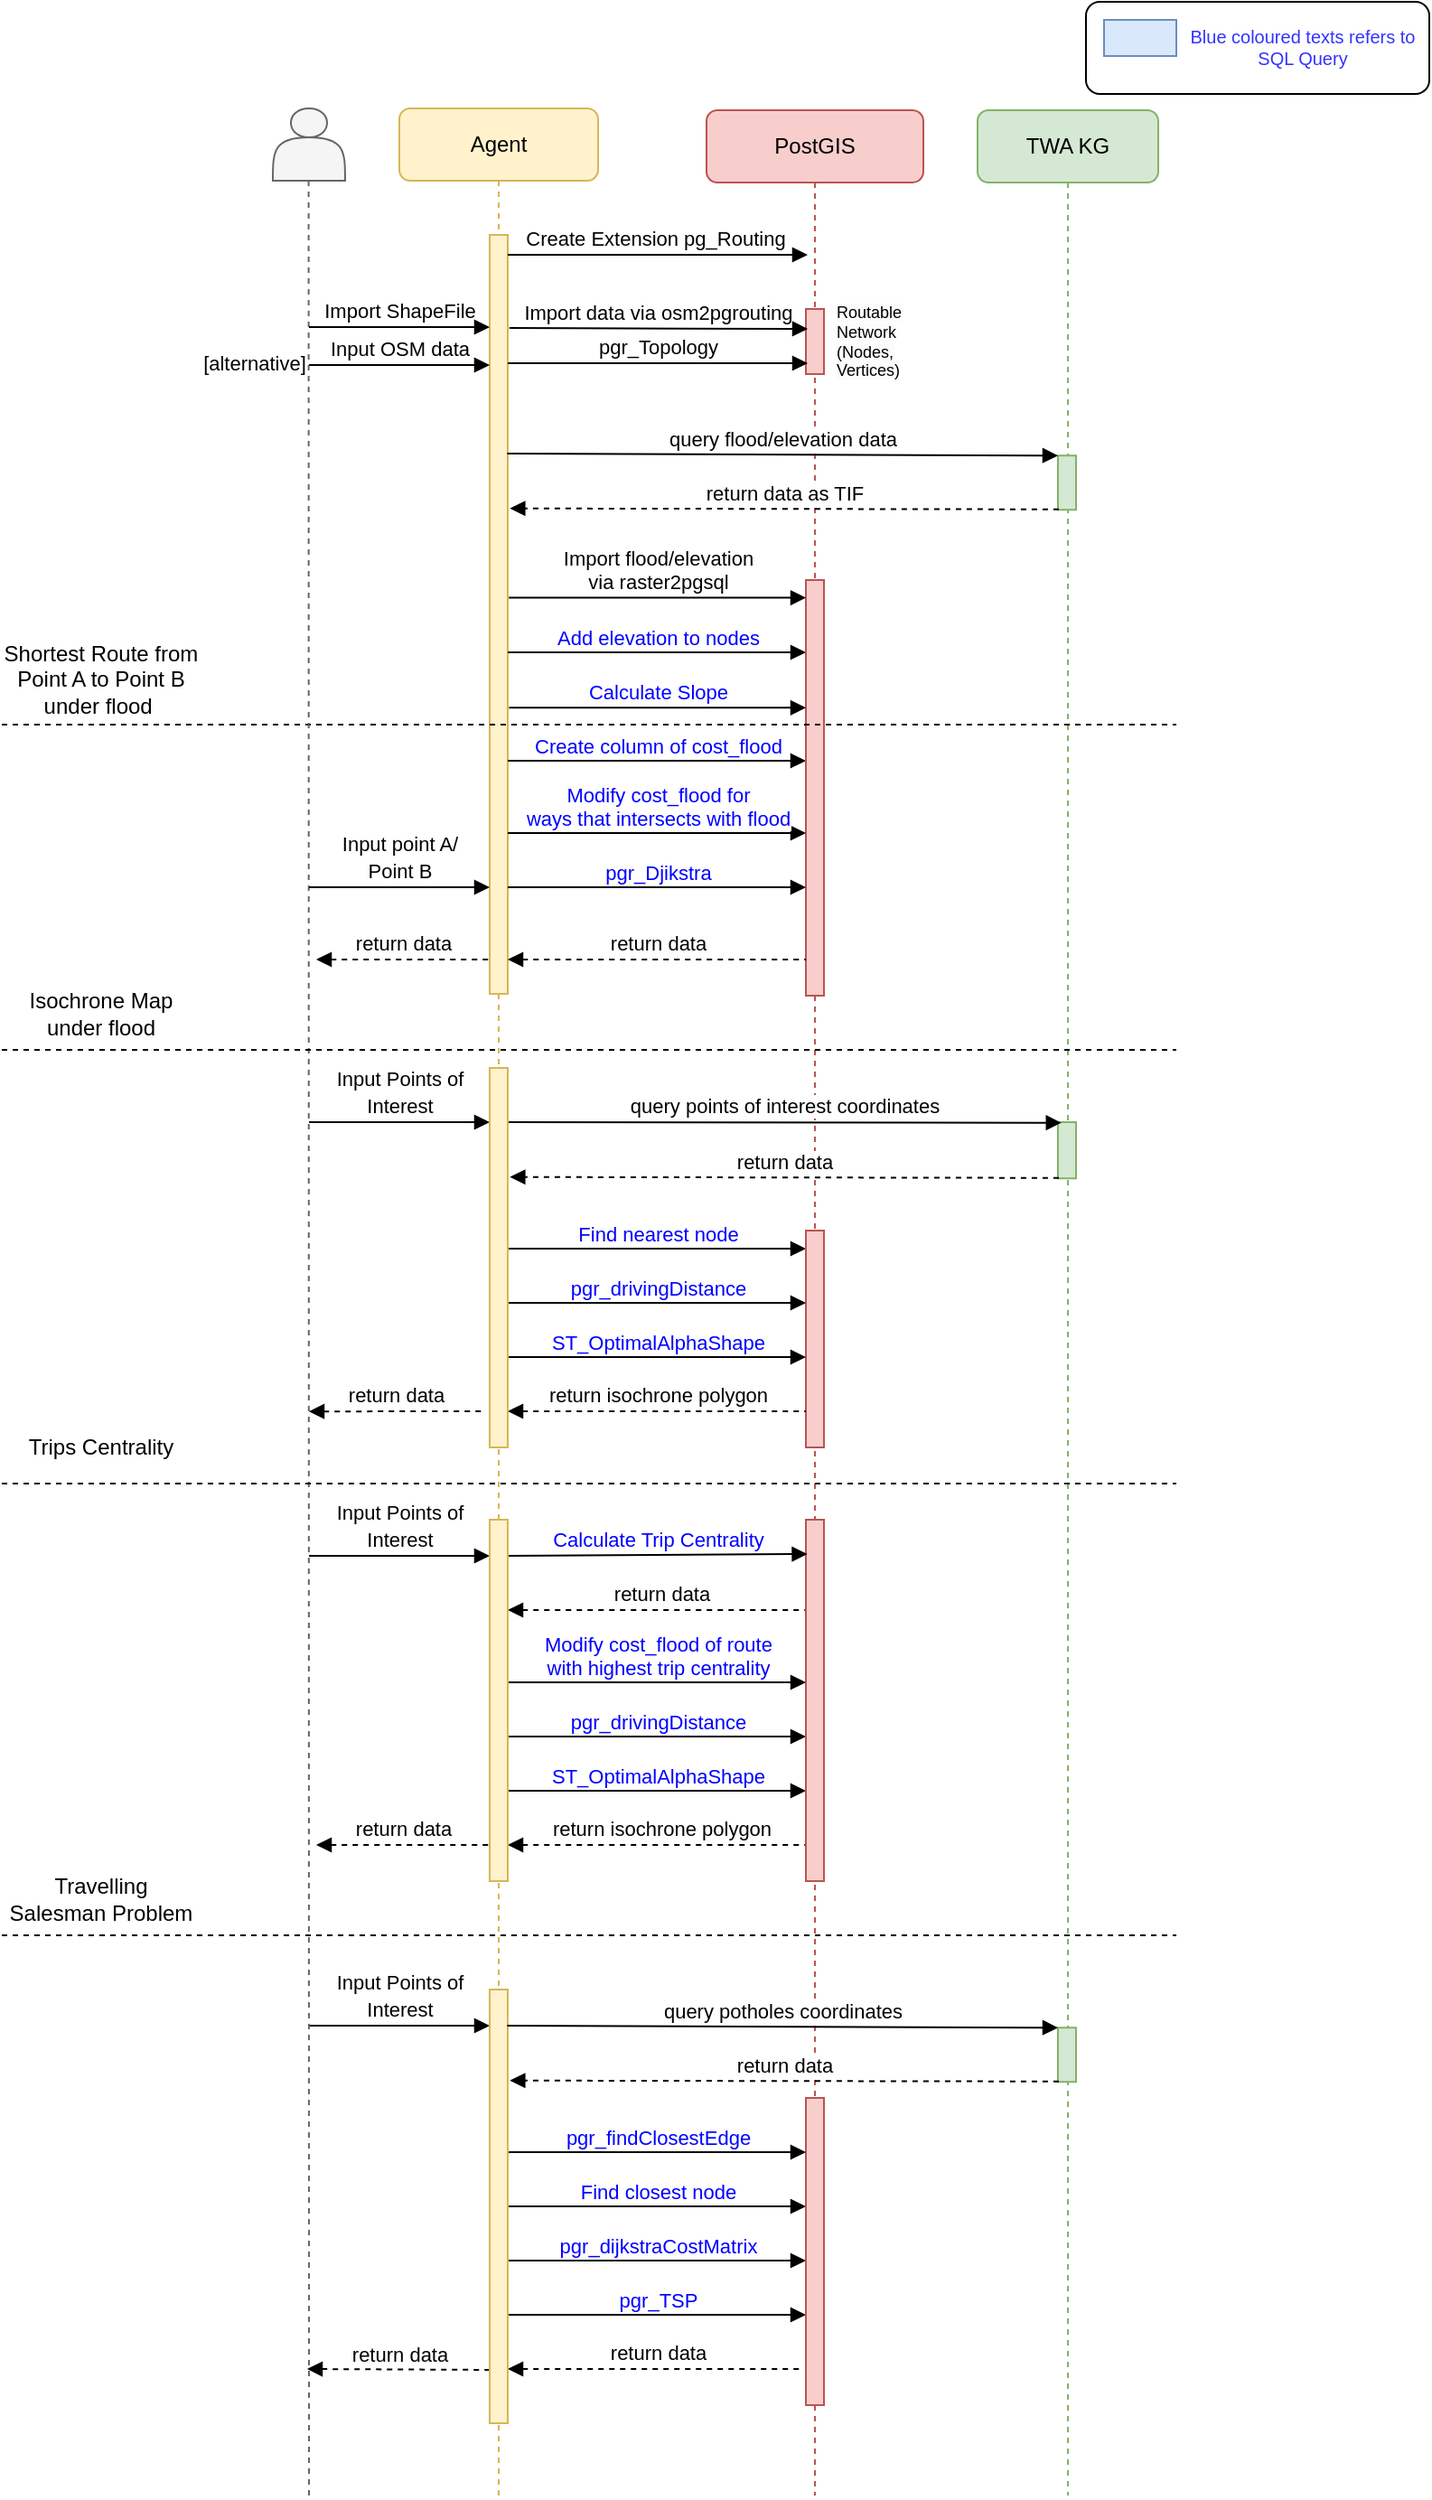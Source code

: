 <mxfile version="21.3.2" type="device">
  <diagram name="Page-1" id="13e1069c-82ec-6db2-03f1-153e76fe0fe0">
    <mxGraphModel dx="1731" dy="912" grid="1" gridSize="10" guides="1" tooltips="1" connect="1" arrows="1" fold="1" page="1" pageScale="1" pageWidth="850" pageHeight="1400" background="none" math="0" shadow="0">
      <root>
        <mxCell id="0" />
        <mxCell id="1" parent="0" />
        <mxCell id="7baba1c4bc27f4b0-2" value="Agent" style="shape=umlLifeline;perimeter=lifelinePerimeter;whiteSpace=wrap;html=1;container=1;collapsible=0;recursiveResize=0;outlineConnect=0;rounded=1;shadow=0;comic=0;labelBackgroundColor=none;strokeWidth=1;fontFamily=Helvetica;fontSize=12;align=center;fillColor=#fff2cc;strokeColor=#d6b656;size=40;" parent="1" vertex="1">
          <mxGeometry x="250" y="79" width="110" height="1321" as="geometry" />
        </mxCell>
        <mxCell id="7baba1c4bc27f4b0-10" value="" style="html=1;points=[];perimeter=orthogonalPerimeter;rounded=0;shadow=0;comic=0;labelBackgroundColor=none;strokeWidth=1;fontFamily=Helvetica;fontSize=12;align=center;fillColor=#fff2cc;strokeColor=#d6b656;" parent="7baba1c4bc27f4b0-2" vertex="1">
          <mxGeometry x="50" y="70" width="10" height="420" as="geometry" />
        </mxCell>
        <mxCell id="7baba1c4bc27f4b0-11" value="&lt;font style=&quot;font-size: 11px&quot;&gt;Input OSM data&lt;/font&gt;" style="html=1;verticalAlign=bottom;endArrow=block;labelBackgroundColor=none;fontFamily=Helvetica;fontSize=12;edgeStyle=elbowEdgeStyle;elbow=vertical;" parent="7baba1c4bc27f4b0-2" edge="1">
          <mxGeometry relative="1" as="geometry">
            <mxPoint x="-50" y="142" as="sourcePoint" />
            <mxPoint as="offset" />
            <mxPoint x="50" y="142" as="targetPoint" />
          </mxGeometry>
        </mxCell>
        <mxCell id="jPtnPKBCRb5HNoMUkQSy-31" value="" style="html=1;verticalAlign=bottom;endArrow=block;rounded=0;endFill=1;endSize=6;fontFamily=Helvetica;exitX=1.143;exitY=0.544;exitDx=0;exitDy=0;exitPerimeter=0;" parent="7baba1c4bc27f4b0-2" target="t_Ti84ju1iwW1GZTYooi-32" edge="1">
          <mxGeometry x="0.003" relative="1" as="geometry">
            <mxPoint x="60" y="361" as="sourcePoint" />
            <mxPoint as="offset" />
            <mxPoint x="200" y="361" as="targetPoint" />
          </mxGeometry>
        </mxCell>
        <mxCell id="jPtnPKBCRb5HNoMUkQSy-32" value="Create column of cost_flood" style="edgeLabel;html=1;align=center;verticalAlign=bottom;resizable=0;points=[];fontColor=#0000FF;" parent="jPtnPKBCRb5HNoMUkQSy-31" vertex="1" connectable="0">
          <mxGeometry relative="1" as="geometry">
            <mxPoint as="offset" />
          </mxGeometry>
        </mxCell>
        <mxCell id="jPtnPKBCRb5HNoMUkQSy-33" value="" style="html=1;verticalAlign=bottom;endArrow=block;rounded=0;endFill=1;endSize=6;fontFamily=Helvetica;" parent="7baba1c4bc27f4b0-2" target="t_Ti84ju1iwW1GZTYooi-32" edge="1">
          <mxGeometry x="0.003" relative="1" as="geometry">
            <mxPoint x="60" y="301" as="sourcePoint" />
            <mxPoint as="offset" />
            <mxPoint x="220" y="301" as="targetPoint" />
          </mxGeometry>
        </mxCell>
        <mxCell id="jPtnPKBCRb5HNoMUkQSy-34" value="Add elevation to nodes" style="edgeLabel;html=1;align=center;verticalAlign=bottom;resizable=0;points=[];fontColor=#0000FF;" parent="jPtnPKBCRb5HNoMUkQSy-33" vertex="1" connectable="0">
          <mxGeometry relative="1" as="geometry">
            <mxPoint as="offset" />
          </mxGeometry>
        </mxCell>
        <mxCell id="yroGHbSk9mLoKnZrlHjl-5" value="&lt;font style=&quot;font-size: 11px&quot;&gt;return data&lt;/font&gt;" style="html=1;verticalAlign=bottom;endArrow=none;entryX=0;entryY=0;labelBackgroundColor=default;fontFamily=Helvetica;fontSize=11;edgeStyle=elbowEdgeStyle;elbow=vertical;dashed=1;startArrow=block;startFill=1;endFill=0;rounded=0;endSize=6;" parent="7baba1c4bc27f4b0-2" edge="1">
          <mxGeometry relative="1" as="geometry">
            <mxPoint x="-46" y="471.0" as="sourcePoint" />
            <mxPoint x="50" y="471.17" as="targetPoint" />
          </mxGeometry>
        </mxCell>
        <mxCell id="yroGHbSk9mLoKnZrlHjl-9" value="&lt;font style=&quot;font-size: 11px&quot;&gt;return data&lt;/font&gt;" style="html=1;verticalAlign=bottom;endArrow=none;entryX=0;entryY=0;labelBackgroundColor=default;fontFamily=Helvetica;fontSize=11;edgeStyle=elbowEdgeStyle;elbow=vertical;dashed=1;startArrow=block;startFill=1;endFill=0;rounded=0;endSize=6;" parent="7baba1c4bc27f4b0-2" edge="1">
          <mxGeometry relative="1" as="geometry">
            <mxPoint x="-50" y="721.1" as="sourcePoint" />
            <mxPoint x="46" y="721.27" as="targetPoint" />
          </mxGeometry>
        </mxCell>
        <mxCell id="yroGHbSk9mLoKnZrlHjl-36" value="&lt;font style=&quot;font-size: 11px&quot;&gt;return data&lt;/font&gt;" style="html=1;verticalAlign=bottom;endArrow=none;labelBackgroundColor=default;fontFamily=Helvetica;fontSize=11;edgeStyle=elbowEdgeStyle;elbow=vertical;dashed=1;startArrow=block;startFill=1;endFill=0;rounded=0;endSize=6;" parent="7baba1c4bc27f4b0-2" target="7baba1c4bc27f4b0-3" edge="1">
          <mxGeometry relative="1" as="geometry">
            <mxPoint x="60" y="831" as="sourcePoint" />
            <mxPoint x="200" y="831" as="targetPoint" />
            <Array as="points">
              <mxPoint x="60" y="831" />
            </Array>
          </mxGeometry>
        </mxCell>
        <mxCell id="yroGHbSk9mLoKnZrlHjl-47" value="&lt;font style=&quot;font-size: 11px&quot;&gt;return data&lt;/font&gt;" style="html=1;verticalAlign=bottom;endArrow=none;entryX=0;entryY=0;labelBackgroundColor=default;fontFamily=Helvetica;fontSize=11;edgeStyle=elbowEdgeStyle;elbow=vertical;dashed=1;startArrow=block;startFill=1;endFill=0;rounded=0;endSize=6;" parent="7baba1c4bc27f4b0-2" edge="1">
          <mxGeometry relative="1" as="geometry">
            <mxPoint x="-46" y="961" as="sourcePoint" />
            <mxPoint x="50" y="961.17" as="targetPoint" />
          </mxGeometry>
        </mxCell>
        <mxCell id="p0byIvA4VLlAtnDWS7G8-28" value="" style="html=1;verticalAlign=bottom;endArrow=block;rounded=0;endFill=1;endSize=6;fontFamily=Helvetica;exitX=1.143;exitY=0.544;exitDx=0;exitDy=0;exitPerimeter=0;" parent="7baba1c4bc27f4b0-2" edge="1">
          <mxGeometry x="0.003" relative="1" as="geometry">
            <mxPoint x="60" y="1221" as="sourcePoint" />
            <mxPoint as="offset" />
            <mxPoint x="225" y="1221" as="targetPoint" />
          </mxGeometry>
        </mxCell>
        <mxCell id="p0byIvA4VLlAtnDWS7G8-29" value="pgr_TSP" style="edgeLabel;html=1;align=center;verticalAlign=bottom;resizable=0;points=[];fontColor=#0000FF;" parent="p0byIvA4VLlAtnDWS7G8-28" vertex="1" connectable="0">
          <mxGeometry relative="1" as="geometry">
            <mxPoint as="offset" />
          </mxGeometry>
        </mxCell>
        <mxCell id="p0byIvA4VLlAtnDWS7G8-7" value="&lt;font style=&quot;font-size: 11px&quot;&gt;return data&lt;/font&gt;" style="html=1;verticalAlign=bottom;endArrow=none;labelBackgroundColor=default;fontFamily=Helvetica;fontSize=11;edgeStyle=elbowEdgeStyle;elbow=vertical;dashed=1;startArrow=block;startFill=1;endFill=0;rounded=0;endSize=6;entryX=-0.237;entryY=0.891;entryDx=0;entryDy=0;entryPerimeter=0;" parent="7baba1c4bc27f4b0-2" target="p0byIvA4VLlAtnDWS7G8-9" edge="1">
          <mxGeometry x="0.004" relative="1" as="geometry">
            <mxPoint x="60" y="1251" as="sourcePoint" />
            <mxPoint x="230" y="1251" as="targetPoint" />
            <Array as="points">
              <mxPoint x="60" y="1251" />
            </Array>
            <mxPoint as="offset" />
          </mxGeometry>
        </mxCell>
        <mxCell id="p0byIvA4VLlAtnDWS7G8-2" value="&lt;font style=&quot;font-size: 11px&quot;&gt;return data&lt;/font&gt;" style="html=1;verticalAlign=bottom;endArrow=none;entryX=0.159;entryY=0.961;labelBackgroundColor=default;fontFamily=Helvetica;fontSize=11;edgeStyle=elbowEdgeStyle;elbow=vertical;dashed=1;startArrow=block;startFill=1;endFill=0;rounded=0;endSize=6;entryDx=0;entryDy=0;entryPerimeter=0;" parent="7baba1c4bc27f4b0-2" edge="1">
          <mxGeometry relative="1" as="geometry">
            <mxPoint x="-51" y="1251" as="sourcePoint" />
            <mxPoint x="51.59" y="1251.64" as="targetPoint" />
          </mxGeometry>
        </mxCell>
        <mxCell id="7baba1c4bc27f4b0-3" value="PostGIS" style="shape=umlLifeline;perimeter=lifelinePerimeter;whiteSpace=wrap;html=1;container=1;collapsible=0;recursiveResize=0;outlineConnect=0;rounded=1;shadow=0;comic=0;labelBackgroundColor=none;strokeWidth=1;fontFamily=Helvetica;fontSize=12;align=center;fillColor=#f8cecc;strokeColor=#b85450;" parent="1" vertex="1">
          <mxGeometry x="420" y="80" width="120" height="1320" as="geometry" />
        </mxCell>
        <mxCell id="jPtnPKBCRb5HNoMUkQSy-24" style="edgeStyle=orthogonalEdgeStyle;rounded=0;orthogonalLoop=1;jettySize=auto;html=1;" parent="7baba1c4bc27f4b0-3" source="t_Ti84ju1iwW1GZTYooi-32" target="7baba1c4bc27f4b0-3" edge="1">
          <mxGeometry relative="1" as="geometry">
            <Array as="points">
              <mxPoint x="90" y="410" />
              <mxPoint x="90" y="410" />
            </Array>
          </mxGeometry>
        </mxCell>
        <mxCell id="t_Ti84ju1iwW1GZTYooi-32" value="" style="html=1;points=[];perimeter=orthogonalPerimeter;fillColor=#f8cecc;fontFamily=Helvetica;strokeColor=#b85450;" parent="7baba1c4bc27f4b0-3" vertex="1">
          <mxGeometry x="55" y="260" width="10" height="230" as="geometry" />
        </mxCell>
        <mxCell id="jPtnPKBCRb5HNoMUkQSy-12" value="" style="html=1;points=[];perimeter=orthogonalPerimeter;fillColor=#f8cecc;fontFamily=Helvetica;strokeColor=#b85450;" parent="7baba1c4bc27f4b0-3" vertex="1">
          <mxGeometry x="55" y="110" width="10" height="36" as="geometry" />
        </mxCell>
        <mxCell id="jPtnPKBCRb5HNoMUkQSy-14" value="&lt;span style=&quot;color: rgb(0, 0, 0); font-family: Helvetica; font-size: 9px; font-style: normal; font-variant-ligatures: normal; font-variant-caps: normal; font-weight: 400; letter-spacing: normal; orphans: 2; text-align: center; text-indent: 0px; text-transform: none; widows: 2; word-spacing: 0px; -webkit-text-stroke-width: 0px; background-color: rgb(251, 251, 251); text-decoration-thickness: initial; text-decoration-style: initial; text-decoration-color: initial; float: none; display: inline !important;&quot;&gt;Routable Network (Nodes, Vertices)&lt;/span&gt;" style="text;whiteSpace=wrap;html=1;fontSize=9;" parent="7baba1c4bc27f4b0-3" vertex="1">
          <mxGeometry x="70" y="100" width="40" height="40" as="geometry" />
        </mxCell>
        <mxCell id="jPtnPKBCRb5HNoMUkQSy-15" style="edgeStyle=orthogonalEdgeStyle;rounded=0;orthogonalLoop=1;jettySize=auto;html=1;exitX=0.5;exitY=1;exitDx=0;exitDy=0;" parent="7baba1c4bc27f4b0-3" source="jPtnPKBCRb5HNoMUkQSy-14" target="jPtnPKBCRb5HNoMUkQSy-14" edge="1">
          <mxGeometry relative="1" as="geometry" />
        </mxCell>
        <mxCell id="yroGHbSk9mLoKnZrlHjl-19" value="" style="html=1;verticalAlign=bottom;endArrow=block;rounded=0;endFill=1;endSize=6;fontFamily=Helvetica;exitX=1.143;exitY=0.544;exitDx=0;exitDy=0;exitPerimeter=0;" parent="7baba1c4bc27f4b0-3" target="yroGHbSk9mLoKnZrlHjl-24" edge="1">
          <mxGeometry x="0.003" relative="1" as="geometry">
            <mxPoint x="-110" y="630" as="sourcePoint" />
            <mxPoint as="offset" />
            <mxPoint x="40" y="630" as="targetPoint" />
          </mxGeometry>
        </mxCell>
        <mxCell id="yroGHbSk9mLoKnZrlHjl-20" value="Find nearest node" style="edgeLabel;html=1;align=center;verticalAlign=bottom;resizable=0;points=[];fontColor=#0000FF;" parent="yroGHbSk9mLoKnZrlHjl-19" vertex="1" connectable="0">
          <mxGeometry relative="1" as="geometry">
            <mxPoint as="offset" />
          </mxGeometry>
        </mxCell>
        <mxCell id="yroGHbSk9mLoKnZrlHjl-24" value="" style="html=1;points=[];perimeter=orthogonalPerimeter;fillColor=#f8cecc;fontFamily=Helvetica;strokeColor=#b85450;" parent="7baba1c4bc27f4b0-3" vertex="1">
          <mxGeometry x="55" y="620" width="10" height="120" as="geometry" />
        </mxCell>
        <mxCell id="yroGHbSk9mLoKnZrlHjl-21" value="" style="html=1;verticalAlign=bottom;endArrow=block;rounded=0;endFill=1;endSize=6;fontFamily=Helvetica;exitX=1.143;exitY=0.544;exitDx=0;exitDy=0;exitPerimeter=0;" parent="7baba1c4bc27f4b0-3" target="yroGHbSk9mLoKnZrlHjl-24" edge="1">
          <mxGeometry x="0.003" relative="1" as="geometry">
            <mxPoint x="-110" y="660" as="sourcePoint" />
            <mxPoint as="offset" />
            <mxPoint x="40" y="660" as="targetPoint" />
          </mxGeometry>
        </mxCell>
        <mxCell id="yroGHbSk9mLoKnZrlHjl-22" value="pgr_drivingDistance" style="edgeLabel;html=1;align=center;verticalAlign=bottom;resizable=0;points=[];fontColor=#0000FF;" parent="yroGHbSk9mLoKnZrlHjl-21" vertex="1" connectable="0">
          <mxGeometry relative="1" as="geometry">
            <mxPoint as="offset" />
          </mxGeometry>
        </mxCell>
        <mxCell id="yroGHbSk9mLoKnZrlHjl-26" value="" style="html=1;verticalAlign=bottom;endArrow=block;rounded=0;endFill=1;endSize=6;fontFamily=Helvetica;exitX=1.143;exitY=0.544;exitDx=0;exitDy=0;exitPerimeter=0;" parent="7baba1c4bc27f4b0-3" target="yroGHbSk9mLoKnZrlHjl-24" edge="1">
          <mxGeometry x="0.003" relative="1" as="geometry">
            <mxPoint x="-110" y="690" as="sourcePoint" />
            <mxPoint as="offset" />
            <mxPoint x="40" y="690" as="targetPoint" />
          </mxGeometry>
        </mxCell>
        <mxCell id="yroGHbSk9mLoKnZrlHjl-27" value="ST_OptimalAlphaShape" style="edgeLabel;html=1;align=center;verticalAlign=bottom;resizable=0;points=[];fontColor=#0000FF;" parent="yroGHbSk9mLoKnZrlHjl-26" vertex="1" connectable="0">
          <mxGeometry relative="1" as="geometry">
            <mxPoint as="offset" />
          </mxGeometry>
        </mxCell>
        <mxCell id="yroGHbSk9mLoKnZrlHjl-28" value="&lt;font style=&quot;font-size: 11px&quot;&gt;return isochrone polygon&lt;/font&gt;" style="html=1;verticalAlign=bottom;endArrow=none;labelBackgroundColor=default;fontFamily=Helvetica;fontSize=11;edgeStyle=elbowEdgeStyle;elbow=vertical;dashed=1;startArrow=block;startFill=1;endFill=0;rounded=0;endSize=6;" parent="7baba1c4bc27f4b0-3" target="yroGHbSk9mLoKnZrlHjl-24" edge="1">
          <mxGeometry relative="1" as="geometry">
            <mxPoint x="-110" y="720" as="sourcePoint" />
            <mxPoint x="40" y="720" as="targetPoint" />
            <Array as="points">
              <mxPoint x="-110" y="720" />
            </Array>
          </mxGeometry>
        </mxCell>
        <mxCell id="yroGHbSk9mLoKnZrlHjl-41" value="" style="html=1;verticalAlign=bottom;endArrow=block;rounded=0;endFill=1;endSize=6;fontFamily=Helvetica;exitX=1.143;exitY=0.544;exitDx=0;exitDy=0;exitPerimeter=0;" parent="7baba1c4bc27f4b0-3" target="yroGHbSk9mLoKnZrlHjl-30" edge="1">
          <mxGeometry x="0.003" relative="1" as="geometry">
            <mxPoint x="-110" y="900" as="sourcePoint" />
            <mxPoint as="offset" />
            <mxPoint x="40" y="900" as="targetPoint" />
          </mxGeometry>
        </mxCell>
        <mxCell id="yroGHbSk9mLoKnZrlHjl-42" value="pgr_drivingDistance" style="edgeLabel;html=1;align=center;verticalAlign=bottom;resizable=0;points=[];fontColor=#0000FF;" parent="yroGHbSk9mLoKnZrlHjl-41" vertex="1" connectable="0">
          <mxGeometry relative="1" as="geometry">
            <mxPoint as="offset" />
          </mxGeometry>
        </mxCell>
        <mxCell id="yroGHbSk9mLoKnZrlHjl-43" value="" style="html=1;verticalAlign=bottom;endArrow=block;rounded=0;endFill=1;endSize=6;fontFamily=Helvetica;exitX=1.143;exitY=0.544;exitDx=0;exitDy=0;exitPerimeter=0;" parent="7baba1c4bc27f4b0-3" target="yroGHbSk9mLoKnZrlHjl-30" edge="1">
          <mxGeometry x="0.003" relative="1" as="geometry">
            <mxPoint x="-110" y="930" as="sourcePoint" />
            <mxPoint as="offset" />
            <mxPoint x="40" y="930" as="targetPoint" />
          </mxGeometry>
        </mxCell>
        <mxCell id="yroGHbSk9mLoKnZrlHjl-44" value="ST_OptimalAlphaShape" style="edgeLabel;html=1;align=center;verticalAlign=bottom;resizable=0;points=[];fontColor=#0000FF;" parent="yroGHbSk9mLoKnZrlHjl-43" vertex="1" connectable="0">
          <mxGeometry relative="1" as="geometry">
            <mxPoint as="offset" />
          </mxGeometry>
        </mxCell>
        <mxCell id="yroGHbSk9mLoKnZrlHjl-45" value="&lt;font style=&quot;font-size: 11px&quot;&gt;return isochrone polygon&lt;/font&gt;" style="html=1;verticalAlign=bottom;endArrow=none;labelBackgroundColor=default;fontFamily=Helvetica;fontSize=11;edgeStyle=elbowEdgeStyle;elbow=vertical;dashed=1;startArrow=block;startFill=1;endFill=0;rounded=0;endSize=6;" parent="7baba1c4bc27f4b0-3" target="7baba1c4bc27f4b0-3" edge="1">
          <mxGeometry relative="1" as="geometry">
            <mxPoint x="-110" y="960" as="sourcePoint" />
            <mxPoint x="30" y="960" as="targetPoint" />
            <Array as="points">
              <mxPoint x="-110" y="960" />
            </Array>
          </mxGeometry>
        </mxCell>
        <mxCell id="p0byIvA4VLlAtnDWS7G8-3" value="" style="html=1;verticalAlign=bottom;endArrow=block;rounded=0;endFill=1;endSize=6;fontFamily=Helvetica;exitX=1.143;exitY=0.544;exitDx=0;exitDy=0;exitPerimeter=0;" parent="7baba1c4bc27f4b0-3" target="p0byIvA4VLlAtnDWS7G8-9" edge="1">
          <mxGeometry x="0.003" relative="1" as="geometry">
            <mxPoint x="-110" y="1160" as="sourcePoint" />
            <mxPoint as="offset" />
            <mxPoint x="40" y="1160" as="targetPoint" />
          </mxGeometry>
        </mxCell>
        <mxCell id="p0byIvA4VLlAtnDWS7G8-4" value="Find closest node" style="edgeLabel;html=1;align=center;verticalAlign=bottom;resizable=0;points=[];fontColor=#0000FF;" parent="p0byIvA4VLlAtnDWS7G8-3" vertex="1" connectable="0">
          <mxGeometry relative="1" as="geometry">
            <mxPoint as="offset" />
          </mxGeometry>
        </mxCell>
        <mxCell id="p0byIvA4VLlAtnDWS7G8-5" value="" style="html=1;verticalAlign=bottom;endArrow=block;rounded=0;endFill=1;endSize=6;fontFamily=Helvetica;exitX=1.143;exitY=0.544;exitDx=0;exitDy=0;exitPerimeter=0;" parent="7baba1c4bc27f4b0-3" target="p0byIvA4VLlAtnDWS7G8-9" edge="1">
          <mxGeometry x="0.003" relative="1" as="geometry">
            <mxPoint x="-110" y="1190" as="sourcePoint" />
            <mxPoint as="offset" />
            <mxPoint x="40" y="1190" as="targetPoint" />
          </mxGeometry>
        </mxCell>
        <mxCell id="p0byIvA4VLlAtnDWS7G8-6" value="pgr_dijkstraCostMatrix" style="edgeLabel;html=1;align=center;verticalAlign=bottom;resizable=0;points=[];fontColor=#0000FF;" parent="p0byIvA4VLlAtnDWS7G8-5" vertex="1" connectable="0">
          <mxGeometry relative="1" as="geometry">
            <mxPoint as="offset" />
          </mxGeometry>
        </mxCell>
        <mxCell id="p0byIvA4VLlAtnDWS7G8-8" value="&lt;span style=&quot;font-size: 11px;&quot;&gt;Input Points of &lt;br&gt;Interest&lt;/span&gt;" style="html=1;verticalAlign=bottom;endArrow=block;labelBackgroundColor=none;fontFamily=Helvetica;fontSize=12;edgeStyle=elbowEdgeStyle;elbow=vertical;" parent="7baba1c4bc27f4b0-3" edge="1">
          <mxGeometry relative="1" as="geometry">
            <mxPoint x="-220" y="1060.03" as="sourcePoint" />
            <mxPoint as="offset" />
            <mxPoint x="-120" y="1060.03" as="targetPoint" />
          </mxGeometry>
        </mxCell>
        <mxCell id="p0byIvA4VLlAtnDWS7G8-9" value="" style="html=1;points=[];perimeter=orthogonalPerimeter;fillColor=#f8cecc;fontFamily=Helvetica;strokeColor=#b85450;" parent="7baba1c4bc27f4b0-3" vertex="1">
          <mxGeometry x="55" y="1100" width="10" height="170" as="geometry" />
        </mxCell>
        <mxCell id="p0byIvA4VLlAtnDWS7G8-12" value="" style="html=1;verticalAlign=bottom;endArrow=block;rounded=0;endFill=1;endSize=6;fontFamily=Helvetica;" parent="7baba1c4bc27f4b0-3" target="p0byIvA4VLlAtnDWS7G8-9" edge="1">
          <mxGeometry x="0.003" relative="1" as="geometry">
            <mxPoint x="-110" y="1130" as="sourcePoint" />
            <mxPoint as="offset" />
            <mxPoint x="50" y="1130" as="targetPoint" />
          </mxGeometry>
        </mxCell>
        <mxCell id="p0byIvA4VLlAtnDWS7G8-13" value="pgr_findClosestEdge" style="edgeLabel;html=1;align=center;verticalAlign=bottom;resizable=0;points=[];fontColor=#0000FF;" parent="p0byIvA4VLlAtnDWS7G8-12" vertex="1" connectable="0">
          <mxGeometry relative="1" as="geometry">
            <mxPoint as="offset" />
          </mxGeometry>
        </mxCell>
        <mxCell id="p0byIvA4VLlAtnDWS7G8-14" value="" style="html=1;points=[];perimeter=orthogonalPerimeter;rounded=0;shadow=0;comic=0;labelBackgroundColor=none;strokeWidth=1;fontFamily=Helvetica;fontSize=12;align=center;fillColor=#fff2cc;strokeColor=#d6b656;" parent="7baba1c4bc27f4b0-3" vertex="1">
          <mxGeometry x="-120" y="1040" width="10" height="240" as="geometry" />
        </mxCell>
        <mxCell id="7baba1c4bc27f4b0-4" value="TWA KG" style="shape=umlLifeline;perimeter=lifelinePerimeter;whiteSpace=wrap;html=1;container=1;collapsible=0;recursiveResize=0;outlineConnect=0;rounded=1;shadow=0;comic=0;labelBackgroundColor=none;strokeWidth=1;fontFamily=Helvetica;fontSize=12;align=center;fillColor=#d5e8d4;strokeColor=#82b366;" parent="1" vertex="1">
          <mxGeometry x="570" y="80" width="100" height="1320" as="geometry" />
        </mxCell>
        <mxCell id="jPtnPKBCRb5HNoMUkQSy-8" value="" style="html=1;points=[];perimeter=orthogonalPerimeter;fillColor=#d5e8d4;fontFamily=Helvetica;strokeColor=#82b366;" parent="7baba1c4bc27f4b0-4" vertex="1">
          <mxGeometry x="44.5" y="191.12" width="10" height="30" as="geometry" />
        </mxCell>
        <mxCell id="yroGHbSk9mLoKnZrlHjl-8" value="" style="endArrow=none;dashed=1;html=1;rounded=0;" parent="7baba1c4bc27f4b0-4" edge="1">
          <mxGeometry width="50" height="50" relative="1" as="geometry">
            <mxPoint x="-540" y="340" as="sourcePoint" />
            <mxPoint x="110" y="340" as="targetPoint" />
          </mxGeometry>
        </mxCell>
        <mxCell id="yroGHbSk9mLoKnZrlHjl-14" value="" style="html=1;points=[];perimeter=orthogonalPerimeter;fillColor=#d5e8d4;fontFamily=Helvetica;strokeColor=#82b366;" parent="7baba1c4bc27f4b0-4" vertex="1">
          <mxGeometry x="44.5" y="560" width="10" height="31.12" as="geometry" />
        </mxCell>
        <mxCell id="yroGHbSk9mLoKnZrlHjl-15" value="query points of interest coordinates" style="html=1;verticalAlign=bottom;endArrow=block;rounded=0;endFill=1;endSize=6;fontFamily=Helvetica;exitX=1.02;exitY=0.202;exitDx=0;exitDy=0;exitPerimeter=0;entryX=0.189;entryY=0.011;entryDx=0;entryDy=0;entryPerimeter=0;" parent="7baba1c4bc27f4b0-4" target="yroGHbSk9mLoKnZrlHjl-14" edge="1">
          <mxGeometry x="0.002" relative="1" as="geometry">
            <mxPoint x="-260.3" y="560" as="sourcePoint" />
            <mxPoint as="offset" />
            <mxPoint x="39.5" y="560" as="targetPoint" />
          </mxGeometry>
        </mxCell>
        <mxCell id="yroGHbSk9mLoKnZrlHjl-16" value="return data" style="html=1;verticalAlign=bottom;endArrow=block;dashed=1;endSize=6;exitX=0.046;exitY=0.992;rounded=0;endFill=1;fontFamily=Helvetica;entryX=1.167;entryY=0.271;entryDx=0;entryDy=0;entryPerimeter=0;exitDx=0;exitDy=0;exitPerimeter=0;" parent="7baba1c4bc27f4b0-4" source="yroGHbSk9mLoKnZrlHjl-14" edge="1">
          <mxGeometry relative="1" as="geometry">
            <mxPoint x="-258.83" y="590.36" as="targetPoint" />
            <mxPoint x="44.5" y="630.52" as="sourcePoint" />
          </mxGeometry>
        </mxCell>
        <mxCell id="p0byIvA4VLlAtnDWS7G8-23" value="" style="html=1;points=[];perimeter=orthogonalPerimeter;fillColor=#d5e8d4;fontFamily=Helvetica;strokeColor=#82b366;" parent="7baba1c4bc27f4b0-4" vertex="1">
          <mxGeometry x="44.5" y="1061.12" width="10" height="30" as="geometry" />
        </mxCell>
        <mxCell id="p0byIvA4VLlAtnDWS7G8-24" value="query potholes coordinates" style="html=1;verticalAlign=bottom;endArrow=block;entryX=0;entryY=0;rounded=0;endFill=1;endSize=6;fontFamily=Helvetica;exitX=1.02;exitY=0.202;exitDx=0;exitDy=0;exitPerimeter=0;" parent="7baba1c4bc27f4b0-4" target="p0byIvA4VLlAtnDWS7G8-23" edge="1">
          <mxGeometry x="0.002" relative="1" as="geometry">
            <mxPoint x="-260.3" y="1060" as="sourcePoint" />
            <mxPoint as="offset" />
          </mxGeometry>
        </mxCell>
        <mxCell id="p0byIvA4VLlAtnDWS7G8-25" value="return data" style="html=1;verticalAlign=bottom;endArrow=block;dashed=1;endSize=6;exitX=0.046;exitY=0.992;rounded=0;endFill=1;fontFamily=Helvetica;entryX=1.167;entryY=0.271;entryDx=0;entryDy=0;entryPerimeter=0;exitDx=0;exitDy=0;exitPerimeter=0;" parent="7baba1c4bc27f4b0-4" source="p0byIvA4VLlAtnDWS7G8-23" edge="1">
          <mxGeometry relative="1" as="geometry">
            <mxPoint x="-258.83" y="1090.36" as="targetPoint" />
            <mxPoint x="44.5" y="1130.52" as="sourcePoint" />
          </mxGeometry>
        </mxCell>
        <mxCell id="t_Ti84ju1iwW1GZTYooi-51" value="&lt;font style=&quot;font-size: 11px&quot;&gt;[alternative]&lt;/font&gt;" style="rounded=0;whiteSpace=wrap;html=1;fillColor=none;strokeColor=none;fontFamily=Helvetica;" parent="1" vertex="1">
          <mxGeometry x="140" y="190" width="60" height="60" as="geometry" />
        </mxCell>
        <mxCell id="t_Ti84ju1iwW1GZTYooi-62" value="" style="endArrow=none;dashed=1;html=1;rounded=0;labelBackgroundColor=#FFFFFF;fontFamily=Helvetica;fontSize=11;endSize=6;fillColor=#f5f5f5;strokeColor=#666666;" parent="1" edge="1">
          <mxGeometry width="50" height="50" relative="1" as="geometry">
            <mxPoint x="200" y="1400" as="sourcePoint" />
            <mxPoint x="199.8" y="118" as="targetPoint" />
          </mxGeometry>
        </mxCell>
        <mxCell id="t_Ti84ju1iwW1GZTYooi-63" value="" style="shape=actor;whiteSpace=wrap;html=1;fontFamily=Helvetica;fontSize=11;fillColor=#f5f5f5;strokeColor=#666666;fontColor=#333333;" parent="1" vertex="1">
          <mxGeometry x="180" y="79" width="40" height="40" as="geometry" />
        </mxCell>
        <mxCell id="jPtnPKBCRb5HNoMUkQSy-3" value="&lt;span style=&quot;font-size: 11px;&quot;&gt;Import data via osm2pgrouting&lt;br&gt;&lt;/span&gt;" style="html=1;verticalAlign=bottom;endArrow=block;labelBackgroundColor=none;fontFamily=Helvetica;fontSize=12;edgeStyle=elbowEdgeStyle;elbow=vertical;exitX=1.092;exitY=0.124;exitDx=0;exitDy=0;exitPerimeter=0;entryX=0.101;entryY=0.33;entryDx=0;entryDy=0;entryPerimeter=0;" parent="1" target="jPtnPKBCRb5HNoMUkQSy-12" edge="1">
          <mxGeometry x="-0.002" relative="1" as="geometry">
            <mxPoint x="310.92" y="200.56" as="sourcePoint" />
            <mxPoint as="offset" />
            <mxPoint x="470" y="201" as="targetPoint" />
            <Array as="points">
              <mxPoint x="470" y="201" />
            </Array>
          </mxGeometry>
        </mxCell>
        <mxCell id="jPtnPKBCRb5HNoMUkQSy-7" value="&lt;span style=&quot;font-size: 11px;&quot;&gt;pgr_Topology&lt;br&gt;&lt;/span&gt;" style="html=1;verticalAlign=bottom;endArrow=block;labelBackgroundColor=none;fontFamily=Helvetica;fontSize=12;edgeStyle=elbowEdgeStyle;elbow=vertical;entryX=0.101;entryY=0.846;entryDx=0;entryDy=0;entryPerimeter=0;" parent="1" target="jPtnPKBCRb5HNoMUkQSy-12" edge="1">
          <mxGeometry relative="1" as="geometry">
            <mxPoint x="310" y="220" as="sourcePoint" />
            <mxPoint as="offset" />
            <mxPoint x="470" y="220" as="targetPoint" />
            <Array as="points">
              <mxPoint x="470" y="220" />
              <mxPoint x="475" y="230" />
              <mxPoint x="410" y="210" />
            </Array>
          </mxGeometry>
        </mxCell>
        <mxCell id="jPtnPKBCRb5HNoMUkQSy-9" value="query flood/elevation data" style="html=1;verticalAlign=bottom;endArrow=block;entryX=0;entryY=0;rounded=0;endFill=1;endSize=6;fontFamily=Helvetica;exitX=1.02;exitY=0.202;exitDx=0;exitDy=0;exitPerimeter=0;" parent="1" target="jPtnPKBCRb5HNoMUkQSy-8" edge="1">
          <mxGeometry x="0.002" relative="1" as="geometry">
            <mxPoint x="309.7" y="270" as="sourcePoint" />
            <mxPoint as="offset" />
          </mxGeometry>
        </mxCell>
        <mxCell id="t_Ti84ju1iwW1GZTYooi-21" value="return data as TIF" style="html=1;verticalAlign=bottom;endArrow=block;dashed=1;endSize=6;exitX=0.046;exitY=0.992;rounded=0;endFill=1;fontFamily=Helvetica;entryX=1.167;entryY=0.271;entryDx=0;entryDy=0;entryPerimeter=0;exitDx=0;exitDy=0;exitPerimeter=0;" parent="1" source="jPtnPKBCRb5HNoMUkQSy-8" edge="1">
          <mxGeometry relative="1" as="geometry">
            <mxPoint x="311.17" y="300.36" as="targetPoint" />
            <mxPoint x="614.5" y="340.52" as="sourcePoint" />
          </mxGeometry>
        </mxCell>
        <mxCell id="jPtnPKBCRb5HNoMUkQSy-18" value="&lt;font style=&quot;font-size: 11px&quot;&gt;Import ShapeFile&lt;/font&gt;" style="html=1;verticalAlign=bottom;endArrow=block;labelBackgroundColor=none;fontFamily=Helvetica;fontSize=12;edgeStyle=elbowEdgeStyle;elbow=vertical;" parent="1" edge="1">
          <mxGeometry relative="1" as="geometry">
            <mxPoint x="200" y="200" as="sourcePoint" />
            <mxPoint as="offset" />
            <mxPoint x="300" y="200" as="targetPoint" />
            <Array as="points">
              <mxPoint x="290" y="200" />
            </Array>
          </mxGeometry>
        </mxCell>
        <mxCell id="jPtnPKBCRb5HNoMUkQSy-19" value="&lt;span style=&quot;font-size: 11px;&quot;&gt;Create Extension pg_Routing&amp;nbsp;&lt;br&gt;&lt;/span&gt;" style="html=1;verticalAlign=bottom;endArrow=block;labelBackgroundColor=none;fontFamily=Helvetica;fontSize=12;edgeStyle=elbowEdgeStyle;elbow=vertical;entryX=0.125;entryY=0.076;entryDx=0;entryDy=0;entryPerimeter=0;" parent="1" edge="1">
          <mxGeometry relative="1" as="geometry">
            <mxPoint x="310" y="160" as="sourcePoint" />
            <mxPoint as="offset" />
            <mxPoint x="476" y="160" as="targetPoint" />
            <Array as="points">
              <mxPoint x="470" y="160" />
            </Array>
          </mxGeometry>
        </mxCell>
        <mxCell id="jPtnPKBCRb5HNoMUkQSy-20" value="Import flood/elevation &lt;br&gt;via raster2pgsql" style="html=1;verticalAlign=bottom;endArrow=block;rounded=0;endFill=1;endSize=6;fontFamily=Helvetica;exitX=1.062;exitY=0.478;exitDx=0;exitDy=0;exitPerimeter=0;" parent="1" source="7baba1c4bc27f4b0-10" target="t_Ti84ju1iwW1GZTYooi-32" edge="1">
          <mxGeometry x="0.003" relative="1" as="geometry">
            <mxPoint x="320" y="350" as="sourcePoint" />
            <mxPoint as="offset" />
            <mxPoint x="470" y="350" as="targetPoint" />
          </mxGeometry>
        </mxCell>
        <mxCell id="jPtnPKBCRb5HNoMUkQSy-35" value="" style="rounded=1;whiteSpace=wrap;html=1;" parent="1" vertex="1">
          <mxGeometry x="630" y="20" width="190" height="51" as="geometry" />
        </mxCell>
        <mxCell id="jPtnPKBCRb5HNoMUkQSy-36" value="" style="rounded=0;whiteSpace=wrap;html=1;fillColor=#dae8fc;strokeColor=#6c8ebf;" parent="1" vertex="1">
          <mxGeometry x="640" y="30" width="40" height="20" as="geometry" />
        </mxCell>
        <mxCell id="jPtnPKBCRb5HNoMUkQSy-37" value="Blue coloured texts refers to SQL Query" style="text;html=1;strokeColor=none;fillColor=none;align=center;verticalAlign=middle;whiteSpace=wrap;rounded=0;fontSize=10;fontColor=#3333FF;" parent="1" vertex="1">
          <mxGeometry x="680" y="30" width="140" height="30" as="geometry" />
        </mxCell>
        <mxCell id="jPtnPKBCRb5HNoMUkQSy-38" value="" style="html=1;verticalAlign=bottom;endArrow=block;rounded=0;endFill=1;endSize=6;fontFamily=Helvetica;" parent="1" target="t_Ti84ju1iwW1GZTYooi-32" edge="1">
          <mxGeometry x="0.003" relative="1" as="geometry">
            <mxPoint x="310" y="480" as="sourcePoint" />
            <mxPoint as="offset" />
            <mxPoint x="470" y="480" as="targetPoint" />
          </mxGeometry>
        </mxCell>
        <mxCell id="jPtnPKBCRb5HNoMUkQSy-39" value="Modify cost_flood for &lt;br&gt;ways that intersects with flood" style="edgeLabel;html=1;align=center;verticalAlign=bottom;resizable=0;points=[];fontColor=#0000FF;" parent="jPtnPKBCRb5HNoMUkQSy-38" vertex="1" connectable="0">
          <mxGeometry relative="1" as="geometry">
            <mxPoint as="offset" />
          </mxGeometry>
        </mxCell>
        <mxCell id="yroGHbSk9mLoKnZrlHjl-3" value="" style="html=1;verticalAlign=bottom;endArrow=block;rounded=0;endFill=1;endSize=6;fontFamily=Helvetica;exitX=1.143;exitY=0.544;exitDx=0;exitDy=0;exitPerimeter=0;entryX=0.016;entryY=0.877;entryDx=0;entryDy=0;entryPerimeter=0;" parent="1" edge="1">
          <mxGeometry x="0.003" relative="1" as="geometry">
            <mxPoint x="310" y="510.0" as="sourcePoint" />
            <mxPoint as="offset" />
            <mxPoint x="475" y="510.0" as="targetPoint" />
          </mxGeometry>
        </mxCell>
        <mxCell id="yroGHbSk9mLoKnZrlHjl-4" value="pgr_Djikstra" style="edgeLabel;html=1;align=center;verticalAlign=bottom;resizable=0;points=[];fontColor=#0000FF;" parent="yroGHbSk9mLoKnZrlHjl-3" vertex="1" connectable="0">
          <mxGeometry relative="1" as="geometry">
            <mxPoint as="offset" />
          </mxGeometry>
        </mxCell>
        <mxCell id="yroGHbSk9mLoKnZrlHjl-6" value="&lt;font style=&quot;font-size: 11px&quot;&gt;Input point A/&lt;br&gt;Point B&lt;/font&gt;" style="html=1;verticalAlign=bottom;endArrow=block;labelBackgroundColor=none;fontFamily=Helvetica;fontSize=12;edgeStyle=elbowEdgeStyle;elbow=vertical;" parent="1" edge="1">
          <mxGeometry relative="1" as="geometry">
            <mxPoint x="200" y="510.0" as="sourcePoint" />
            <mxPoint as="offset" />
            <mxPoint x="300" y="510.0" as="targetPoint" />
          </mxGeometry>
        </mxCell>
        <mxCell id="yroGHbSk9mLoKnZrlHjl-7" value="&lt;font style=&quot;font-size: 11px&quot;&gt;return data&lt;/font&gt;" style="html=1;verticalAlign=bottom;endArrow=none;labelBackgroundColor=default;fontFamily=Helvetica;fontSize=11;edgeStyle=elbowEdgeStyle;elbow=vertical;dashed=1;startArrow=block;startFill=1;endFill=0;rounded=0;endSize=6;" parent="1" target="t_Ti84ju1iwW1GZTYooi-32" edge="1">
          <mxGeometry relative="1" as="geometry">
            <mxPoint x="310" y="550" as="sourcePoint" />
            <mxPoint x="470" y="550" as="targetPoint" />
            <Array as="points">
              <mxPoint x="310" y="550" />
            </Array>
          </mxGeometry>
        </mxCell>
        <mxCell id="yroGHbSk9mLoKnZrlHjl-12" value="&lt;span style=&quot;font-size: 11px;&quot;&gt;Input Points of &lt;br&gt;Interest&lt;/span&gt;" style="html=1;verticalAlign=bottom;endArrow=block;labelBackgroundColor=none;fontFamily=Helvetica;fontSize=12;edgeStyle=elbowEdgeStyle;elbow=vertical;" parent="1" edge="1">
          <mxGeometry relative="1" as="geometry">
            <mxPoint x="200" y="640" as="sourcePoint" />
            <mxPoint as="offset" />
            <mxPoint x="300" y="640" as="targetPoint" />
          </mxGeometry>
        </mxCell>
        <mxCell id="yroGHbSk9mLoKnZrlHjl-17" value="" style="html=1;points=[];perimeter=orthogonalPerimeter;rounded=0;shadow=0;comic=0;labelBackgroundColor=none;strokeWidth=1;fontFamily=Helvetica;fontSize=12;align=center;fillColor=#fff2cc;strokeColor=#d6b656;" parent="1" vertex="1">
          <mxGeometry x="300" y="610" width="10" height="210" as="geometry" />
        </mxCell>
        <mxCell id="yroGHbSk9mLoKnZrlHjl-29" value="&lt;span style=&quot;font-size: 11px;&quot;&gt;Input Points of &lt;br&gt;Interest&lt;/span&gt;" style="html=1;verticalAlign=bottom;endArrow=block;labelBackgroundColor=none;fontFamily=Helvetica;fontSize=12;edgeStyle=elbowEdgeStyle;elbow=vertical;" parent="1" edge="1">
          <mxGeometry relative="1" as="geometry">
            <mxPoint x="200" y="880.03" as="sourcePoint" />
            <mxPoint as="offset" />
            <mxPoint x="300" y="880.03" as="targetPoint" />
          </mxGeometry>
        </mxCell>
        <mxCell id="yroGHbSk9mLoKnZrlHjl-30" value="" style="html=1;points=[];perimeter=orthogonalPerimeter;fillColor=#f8cecc;fontFamily=Helvetica;strokeColor=#b85450;" parent="1" vertex="1">
          <mxGeometry x="475" y="860" width="10" height="200" as="geometry" />
        </mxCell>
        <mxCell id="yroGHbSk9mLoKnZrlHjl-31" value="" style="html=1;verticalAlign=bottom;endArrow=block;rounded=0;endFill=1;endSize=6;fontFamily=Helvetica;exitX=1.143;exitY=0.544;exitDx=0;exitDy=0;exitPerimeter=0;entryX=0.077;entryY=0.095;entryDx=0;entryDy=0;entryPerimeter=0;" parent="1" target="yroGHbSk9mLoKnZrlHjl-30" edge="1">
          <mxGeometry x="0.003" relative="1" as="geometry">
            <mxPoint x="310" y="880" as="sourcePoint" />
            <mxPoint as="offset" />
            <mxPoint x="460" y="880" as="targetPoint" />
          </mxGeometry>
        </mxCell>
        <mxCell id="yroGHbSk9mLoKnZrlHjl-32" value="Calculate Trip Centrality" style="edgeLabel;html=1;align=center;verticalAlign=bottom;resizable=0;points=[];fontColor=#0000FF;" parent="yroGHbSk9mLoKnZrlHjl-31" vertex="1" connectable="0">
          <mxGeometry relative="1" as="geometry">
            <mxPoint as="offset" />
          </mxGeometry>
        </mxCell>
        <mxCell id="yroGHbSk9mLoKnZrlHjl-37" value="" style="html=1;verticalAlign=bottom;endArrow=block;rounded=0;endFill=1;endSize=6;fontFamily=Helvetica;" parent="1" target="yroGHbSk9mLoKnZrlHjl-30" edge="1">
          <mxGeometry x="0.003" relative="1" as="geometry">
            <mxPoint x="310" y="950" as="sourcePoint" />
            <mxPoint as="offset" />
            <mxPoint x="470" y="950" as="targetPoint" />
          </mxGeometry>
        </mxCell>
        <mxCell id="yroGHbSk9mLoKnZrlHjl-38" value="Modify cost_flood of route&lt;br&gt;with highest trip centrality" style="edgeLabel;html=1;align=center;verticalAlign=bottom;resizable=0;points=[];fontColor=#0000FF;" parent="yroGHbSk9mLoKnZrlHjl-37" vertex="1" connectable="0">
          <mxGeometry relative="1" as="geometry">
            <mxPoint as="offset" />
          </mxGeometry>
        </mxCell>
        <mxCell id="yroGHbSk9mLoKnZrlHjl-46" value="" style="html=1;points=[];perimeter=orthogonalPerimeter;rounded=0;shadow=0;comic=0;labelBackgroundColor=none;strokeWidth=1;fontFamily=Helvetica;fontSize=12;align=center;fillColor=#fff2cc;strokeColor=#d6b656;" parent="1" vertex="1">
          <mxGeometry x="300" y="860" width="10" height="200" as="geometry" />
        </mxCell>
        <mxCell id="yroGHbSk9mLoKnZrlHjl-48" value="" style="endArrow=none;dashed=1;html=1;rounded=0;" parent="1" edge="1">
          <mxGeometry width="50" height="50" relative="1" as="geometry">
            <mxPoint x="30" y="600" as="sourcePoint" />
            <mxPoint x="680" y="600" as="targetPoint" />
          </mxGeometry>
        </mxCell>
        <mxCell id="yroGHbSk9mLoKnZrlHjl-49" value="" style="endArrow=none;dashed=1;html=1;rounded=0;" parent="1" edge="1">
          <mxGeometry width="50" height="50" relative="1" as="geometry">
            <mxPoint x="30" y="840" as="sourcePoint" />
            <mxPoint x="680" y="840" as="targetPoint" />
          </mxGeometry>
        </mxCell>
        <mxCell id="yroGHbSk9mLoKnZrlHjl-51" value="Shortest Route from &lt;br&gt;Point A to Point B under flood&amp;nbsp;" style="text;html=1;strokeColor=none;fillColor=none;align=center;verticalAlign=middle;whiteSpace=wrap;rounded=0;" parent="1" vertex="1">
          <mxGeometry x="30" y="370" width="110" height="50" as="geometry" />
        </mxCell>
        <mxCell id="yroGHbSk9mLoKnZrlHjl-53" value="Isochrone Map under flood" style="text;html=1;strokeColor=none;fillColor=none;align=center;verticalAlign=middle;whiteSpace=wrap;rounded=0;" parent="1" vertex="1">
          <mxGeometry x="30" y="560" width="110" height="40" as="geometry" />
        </mxCell>
        <mxCell id="yroGHbSk9mLoKnZrlHjl-54" value="Trips Centrality" style="text;html=1;strokeColor=none;fillColor=none;align=center;verticalAlign=middle;whiteSpace=wrap;rounded=0;" parent="1" vertex="1">
          <mxGeometry x="30" y="800" width="110" height="40" as="geometry" />
        </mxCell>
        <mxCell id="jPtnPKBCRb5HNoMUkQSy-28" value="" style="html=1;verticalAlign=bottom;endArrow=block;rounded=0;endFill=1;endSize=6;fontFamily=Helvetica;exitX=1.071;exitY=0.623;exitDx=0;exitDy=0;exitPerimeter=0;" parent="1" source="7baba1c4bc27f4b0-10" target="t_Ti84ju1iwW1GZTYooi-32" edge="1">
          <mxGeometry x="0.003" relative="1" as="geometry">
            <mxPoint x="315" y="410" as="sourcePoint" />
            <mxPoint as="offset" />
            <mxPoint x="470" y="411" as="targetPoint" />
          </mxGeometry>
        </mxCell>
        <mxCell id="jPtnPKBCRb5HNoMUkQSy-29" value="Calculate Slope" style="edgeLabel;html=1;align=center;verticalAlign=bottom;resizable=0;points=[];fontColor=#0000FF;" parent="jPtnPKBCRb5HNoMUkQSy-28" vertex="1" connectable="0">
          <mxGeometry relative="1" as="geometry">
            <mxPoint as="offset" />
          </mxGeometry>
        </mxCell>
        <mxCell id="p0byIvA4VLlAtnDWS7G8-30" value="" style="endArrow=none;dashed=1;html=1;rounded=0;" parent="1" edge="1">
          <mxGeometry width="50" height="50" relative="1" as="geometry">
            <mxPoint x="30" y="1090" as="sourcePoint" />
            <mxPoint x="680" y="1090" as="targetPoint" />
          </mxGeometry>
        </mxCell>
        <mxCell id="p0byIvA4VLlAtnDWS7G8-31" value="Travelling Salesman Problem" style="text;html=1;strokeColor=none;fillColor=none;align=center;verticalAlign=middle;whiteSpace=wrap;rounded=0;" parent="1" vertex="1">
          <mxGeometry x="30" y="1050" width="110" height="40" as="geometry" />
        </mxCell>
      </root>
    </mxGraphModel>
  </diagram>
</mxfile>
